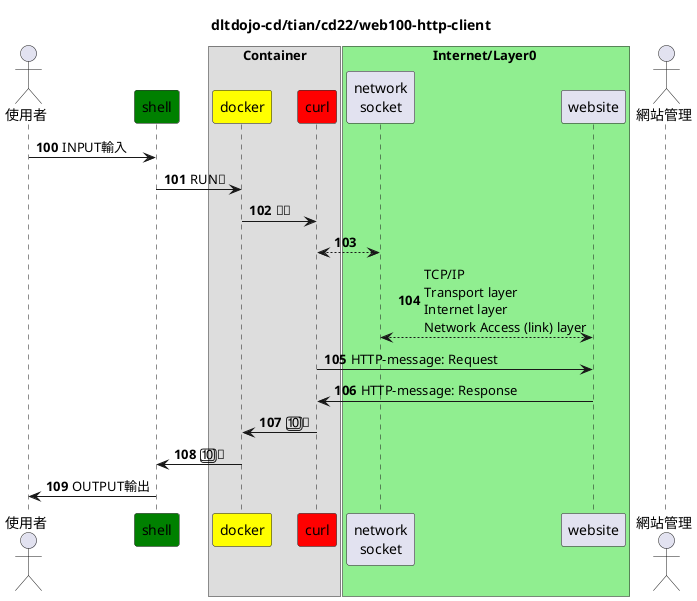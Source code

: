 @startuml
title dltdojo-cd/tian/cd22/web100-http-client
actor "使用者"  as User
participant shell #Green
box Container
participant docker #Yellow
participant curl #Red
end box
box Internet/Layer0 #LightGreen
participant "network\nsocket" as net
participant website
end box
actor "網站管理" as WebSiteOp
autonumber 100
User -> shell: INPUT輸入
shell -> docker: RUN🏇
docker -> curl: 🏇🏇
curl <--> net
net <--> website: TCP/IP\nTransport layer\nInternet layer\nNetwork Access (link) layer
curl -> website: HTTP-message: Request  
website -> curl: HTTP-message: Response
curl -> docker: 🔟🔡
docker -> shell: 🔟🔡
shell -> User: OUTPUT輸出
@enduml

